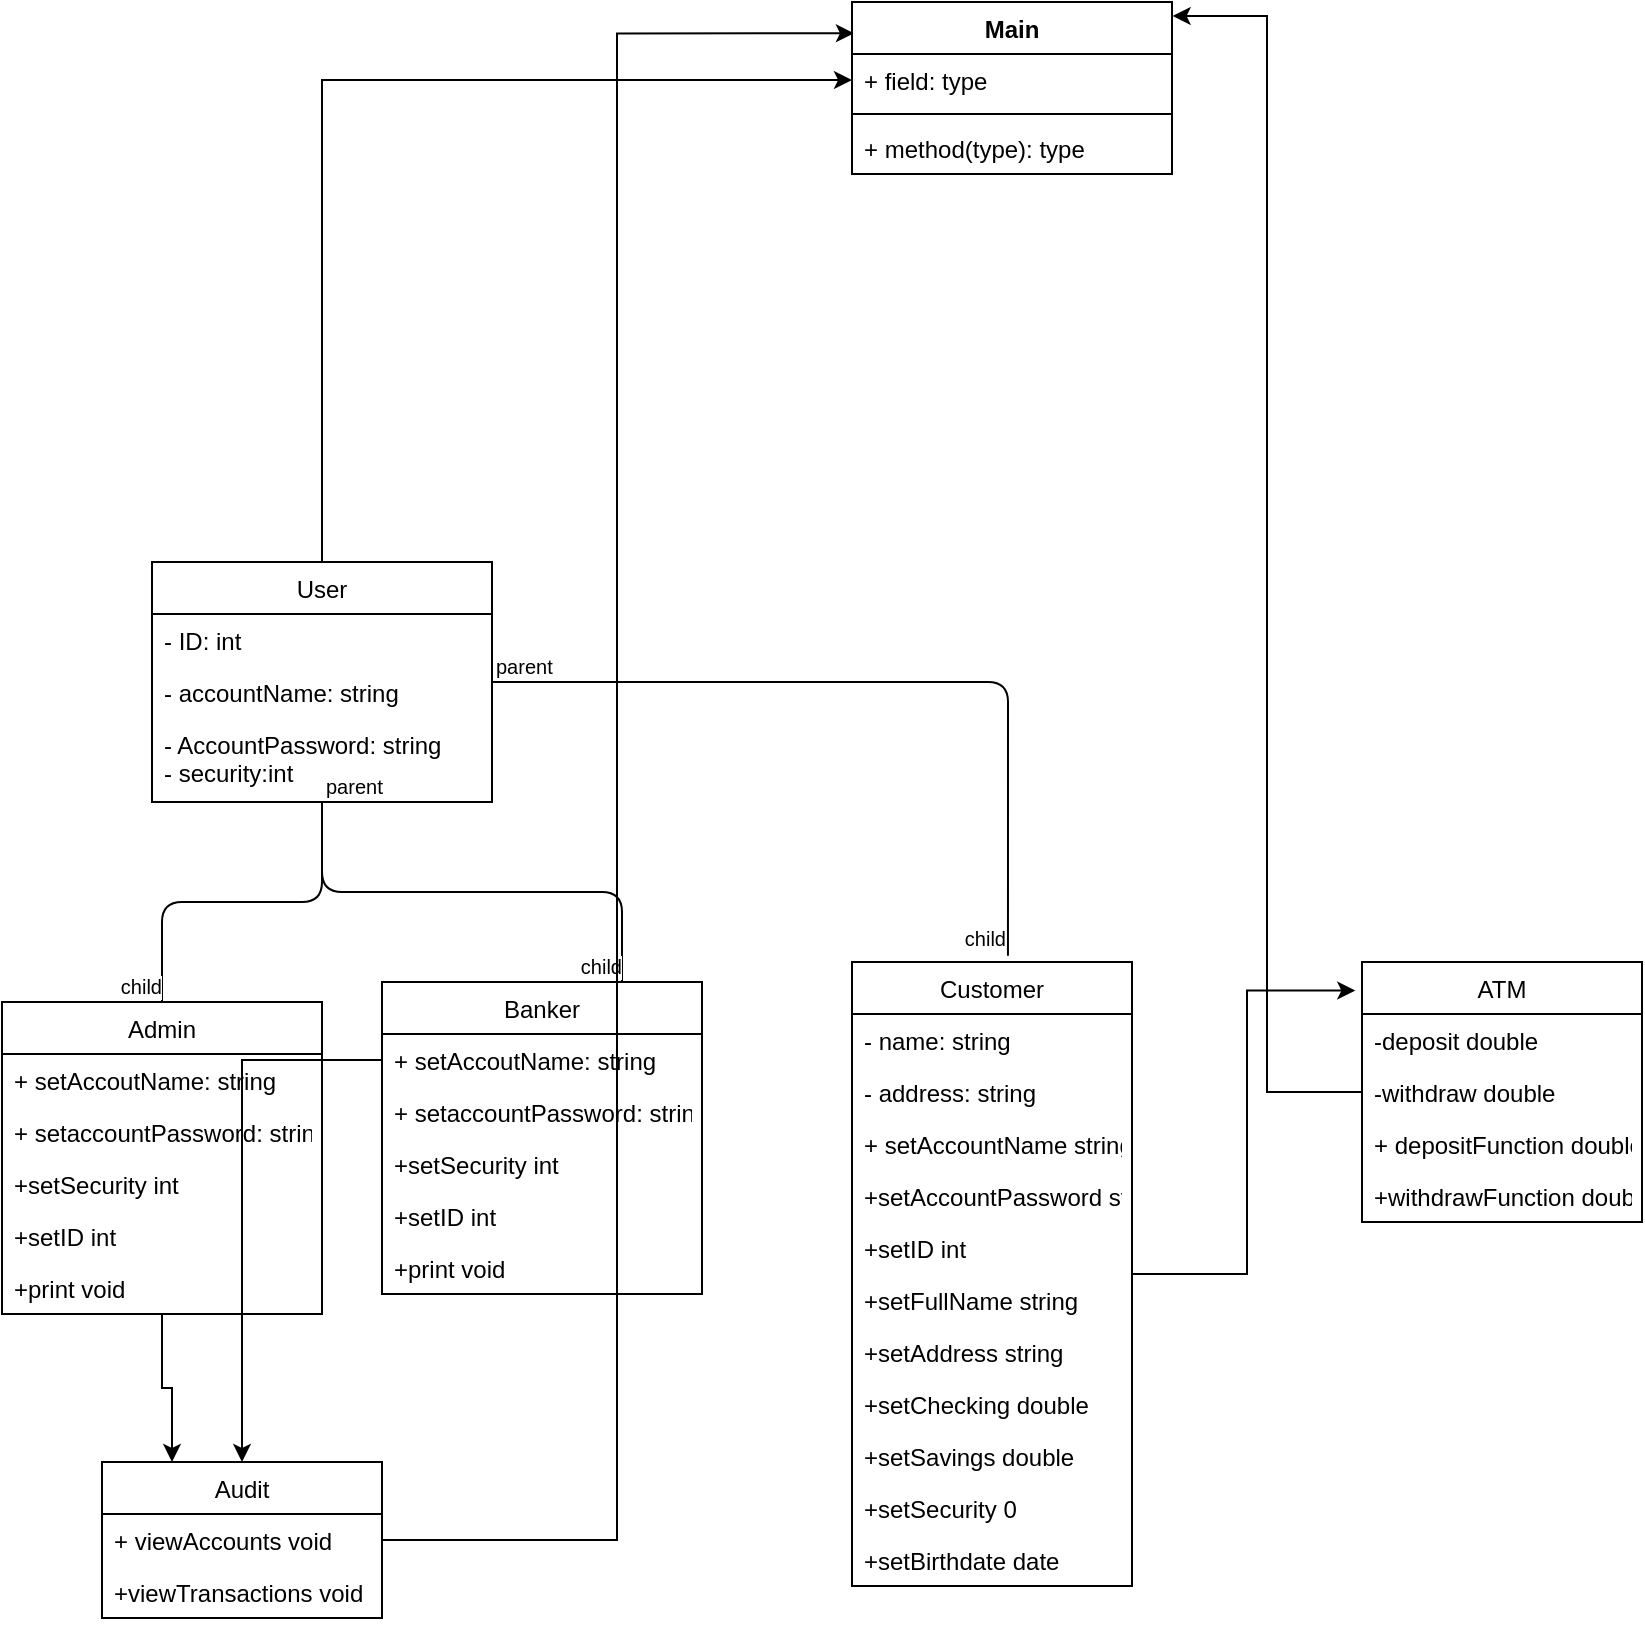 <mxfile version="12.2.6" type="device" pages="1"><diagram id="ZLskeNJTBaYvywP2oTPO" name="Page-1"><mxGraphModel dx="2048" dy="1092" grid="1" gridSize="10" guides="1" tooltips="1" connect="1" arrows="1" fold="1" page="1" pageScale="1" pageWidth="850" pageHeight="1100" math="0" shadow="0"><root><mxCell id="0"/><mxCell id="1" parent="0"/><mxCell id="kM5YyQUBBwxR2_w2uQXx-39" style="edgeStyle=orthogonalEdgeStyle;rounded=0;orthogonalLoop=1;jettySize=auto;html=1;entryX=0;entryY=0.5;entryDx=0;entryDy=0;" edge="1" parent="1" source="-l8HlpjVzXJ_a5rH8V-C-1" target="kM5YyQUBBwxR2_w2uQXx-36"><mxGeometry relative="1" as="geometry"/></mxCell><mxCell id="-l8HlpjVzXJ_a5rH8V-C-1" value="User" style="swimlane;fontStyle=0;childLayout=stackLayout;horizontal=1;startSize=26;fillColor=none;horizontalStack=0;resizeParent=1;resizeParentMax=0;resizeLast=0;collapsible=1;marginBottom=0;" parent="1" vertex="1"><mxGeometry x="75" y="470" width="170" height="120" as="geometry"><mxRectangle x="124" y="80" width="60" height="26" as="alternateBounds"/></mxGeometry></mxCell><mxCell id="-l8HlpjVzXJ_a5rH8V-C-2" value="- ID: int" style="text;strokeColor=none;fillColor=none;align=left;verticalAlign=top;spacingLeft=4;spacingRight=4;overflow=hidden;rotatable=0;points=[[0,0.5],[1,0.5]];portConstraint=eastwest;" parent="-l8HlpjVzXJ_a5rH8V-C-1" vertex="1"><mxGeometry y="26" width="170" height="26" as="geometry"/></mxCell><mxCell id="-l8HlpjVzXJ_a5rH8V-C-3" value="- accountName: string" style="text;strokeColor=none;fillColor=none;align=left;verticalAlign=top;spacingLeft=4;spacingRight=4;overflow=hidden;rotatable=0;points=[[0,0.5],[1,0.5]];portConstraint=eastwest;" parent="-l8HlpjVzXJ_a5rH8V-C-1" vertex="1"><mxGeometry y="52" width="170" height="26" as="geometry"/></mxCell><mxCell id="-l8HlpjVzXJ_a5rH8V-C-4" value="- AccountPassword: string&#10;- security:int" style="text;strokeColor=none;fillColor=none;align=left;verticalAlign=top;spacingLeft=4;spacingRight=4;overflow=hidden;rotatable=0;points=[[0,0.5],[1,0.5]];portConstraint=eastwest;" parent="-l8HlpjVzXJ_a5rH8V-C-1" vertex="1"><mxGeometry y="78" width="170" height="42" as="geometry"/></mxCell><mxCell id="kM5YyQUBBwxR2_w2uQXx-31" style="edgeStyle=orthogonalEdgeStyle;rounded=0;orthogonalLoop=1;jettySize=auto;html=1;entryX=0.25;entryY=0;entryDx=0;entryDy=0;" edge="1" parent="1" source="-l8HlpjVzXJ_a5rH8V-C-5" target="kM5YyQUBBwxR2_w2uQXx-26"><mxGeometry relative="1" as="geometry"/></mxCell><mxCell id="-l8HlpjVzXJ_a5rH8V-C-5" value="Admin" style="swimlane;fontStyle=0;childLayout=stackLayout;horizontal=1;startSize=26;fillColor=none;horizontalStack=0;resizeParent=1;resizeParentMax=0;resizeLast=0;collapsible=1;marginBottom=0;" parent="1" vertex="1"><mxGeometry y="690" width="160" height="156" as="geometry"><mxRectangle x="20" y="170" width="70" height="26" as="alternateBounds"/></mxGeometry></mxCell><mxCell id="-l8HlpjVzXJ_a5rH8V-C-6" value="+ setAccoutName: string" style="text;strokeColor=none;fillColor=none;align=left;verticalAlign=top;spacingLeft=4;spacingRight=4;overflow=hidden;rotatable=0;points=[[0,0.5],[1,0.5]];portConstraint=eastwest;" parent="-l8HlpjVzXJ_a5rH8V-C-5" vertex="1"><mxGeometry y="26" width="160" height="26" as="geometry"/></mxCell><mxCell id="-l8HlpjVzXJ_a5rH8V-C-7" value="+ setaccountPassword: string" style="text;strokeColor=none;fillColor=none;align=left;verticalAlign=top;spacingLeft=4;spacingRight=4;overflow=hidden;rotatable=0;points=[[0,0.5],[1,0.5]];portConstraint=eastwest;" parent="-l8HlpjVzXJ_a5rH8V-C-5" vertex="1"><mxGeometry y="52" width="160" height="26" as="geometry"/></mxCell><mxCell id="-l8HlpjVzXJ_a5rH8V-C-8" value="+setSecurity int" style="text;strokeColor=none;fillColor=none;align=left;verticalAlign=top;spacingLeft=4;spacingRight=4;overflow=hidden;rotatable=0;points=[[0,0.5],[1,0.5]];portConstraint=eastwest;" parent="-l8HlpjVzXJ_a5rH8V-C-5" vertex="1"><mxGeometry y="78" width="160" height="26" as="geometry"/></mxCell><mxCell id="kM5YyQUBBwxR2_w2uQXx-1" value="+setID int" style="text;strokeColor=none;fillColor=none;align=left;verticalAlign=top;spacingLeft=4;spacingRight=4;overflow=hidden;rotatable=0;points=[[0,0.5],[1,0.5]];portConstraint=eastwest;" vertex="1" parent="-l8HlpjVzXJ_a5rH8V-C-5"><mxGeometry y="104" width="160" height="26" as="geometry"/></mxCell><mxCell id="kM5YyQUBBwxR2_w2uQXx-5" value="+print void" style="text;strokeColor=none;fillColor=none;align=left;verticalAlign=top;spacingLeft=4;spacingRight=4;overflow=hidden;rotatable=0;points=[[0,0.5],[1,0.5]];portConstraint=eastwest;" vertex="1" parent="-l8HlpjVzXJ_a5rH8V-C-5"><mxGeometry y="130" width="160" height="26" as="geometry"/></mxCell><mxCell id="kM5YyQUBBwxR2_w2uQXx-34" style="edgeStyle=orthogonalEdgeStyle;rounded=0;orthogonalLoop=1;jettySize=auto;html=1;entryX=-0.024;entryY=0.11;entryDx=0;entryDy=0;entryPerimeter=0;" edge="1" parent="1" source="-l8HlpjVzXJ_a5rH8V-C-13" target="kM5YyQUBBwxR2_w2uQXx-20"><mxGeometry relative="1" as="geometry"/></mxCell><mxCell id="-l8HlpjVzXJ_a5rH8V-C-13" value="Customer" style="swimlane;fontStyle=0;childLayout=stackLayout;horizontal=1;startSize=26;fillColor=none;horizontalStack=0;resizeParent=1;resizeParentMax=0;resizeLast=0;collapsible=1;marginBottom=0;" parent="1" vertex="1"><mxGeometry x="425" y="670" width="140" height="312" as="geometry"><mxRectangle x="380" y="170" width="80" height="26" as="alternateBounds"/></mxGeometry></mxCell><mxCell id="-l8HlpjVzXJ_a5rH8V-C-14" value="- name: string" style="text;strokeColor=none;fillColor=none;align=left;verticalAlign=top;spacingLeft=4;spacingRight=4;overflow=hidden;rotatable=0;points=[[0,0.5],[1,0.5]];portConstraint=eastwest;" parent="-l8HlpjVzXJ_a5rH8V-C-13" vertex="1"><mxGeometry y="26" width="140" height="26" as="geometry"/></mxCell><mxCell id="-l8HlpjVzXJ_a5rH8V-C-15" value="- address: string" style="text;strokeColor=none;fillColor=none;align=left;verticalAlign=top;spacingLeft=4;spacingRight=4;overflow=hidden;rotatable=0;points=[[0,0.5],[1,0.5]];portConstraint=eastwest;" parent="-l8HlpjVzXJ_a5rH8V-C-13" vertex="1"><mxGeometry y="52" width="140" height="26" as="geometry"/></mxCell><mxCell id="-l8HlpjVzXJ_a5rH8V-C-16" value="+ setAccountName string" style="text;strokeColor=none;fillColor=none;align=left;verticalAlign=top;spacingLeft=4;spacingRight=4;overflow=hidden;rotatable=0;points=[[0,0.5],[1,0.5]];portConstraint=eastwest;" parent="-l8HlpjVzXJ_a5rH8V-C-13" vertex="1"><mxGeometry y="78" width="140" height="26" as="geometry"/></mxCell><mxCell id="kM5YyQUBBwxR2_w2uQXx-12" value="+setAccountPassword string" style="text;strokeColor=none;fillColor=none;align=left;verticalAlign=top;spacingLeft=4;spacingRight=4;overflow=hidden;rotatable=0;points=[[0,0.5],[1,0.5]];portConstraint=eastwest;" vertex="1" parent="-l8HlpjVzXJ_a5rH8V-C-13"><mxGeometry y="104" width="140" height="26" as="geometry"/></mxCell><mxCell id="kM5YyQUBBwxR2_w2uQXx-13" value="+setID int" style="text;strokeColor=none;fillColor=none;align=left;verticalAlign=top;spacingLeft=4;spacingRight=4;overflow=hidden;rotatable=0;points=[[0,0.5],[1,0.5]];portConstraint=eastwest;" vertex="1" parent="-l8HlpjVzXJ_a5rH8V-C-13"><mxGeometry y="130" width="140" height="26" as="geometry"/></mxCell><mxCell id="kM5YyQUBBwxR2_w2uQXx-14" value="+setFullName string" style="text;strokeColor=none;fillColor=none;align=left;verticalAlign=top;spacingLeft=4;spacingRight=4;overflow=hidden;rotatable=0;points=[[0,0.5],[1,0.5]];portConstraint=eastwest;" vertex="1" parent="-l8HlpjVzXJ_a5rH8V-C-13"><mxGeometry y="156" width="140" height="26" as="geometry"/></mxCell><mxCell id="kM5YyQUBBwxR2_w2uQXx-15" value="+setAddress string" style="text;strokeColor=none;fillColor=none;align=left;verticalAlign=top;spacingLeft=4;spacingRight=4;overflow=hidden;rotatable=0;points=[[0,0.5],[1,0.5]];portConstraint=eastwest;" vertex="1" parent="-l8HlpjVzXJ_a5rH8V-C-13"><mxGeometry y="182" width="140" height="26" as="geometry"/></mxCell><mxCell id="kM5YyQUBBwxR2_w2uQXx-16" value="+setChecking double" style="text;strokeColor=none;fillColor=none;align=left;verticalAlign=top;spacingLeft=4;spacingRight=4;overflow=hidden;rotatable=0;points=[[0,0.5],[1,0.5]];portConstraint=eastwest;" vertex="1" parent="-l8HlpjVzXJ_a5rH8V-C-13"><mxGeometry y="208" width="140" height="26" as="geometry"/></mxCell><mxCell id="kM5YyQUBBwxR2_w2uQXx-17" value="+setSavings double" style="text;strokeColor=none;fillColor=none;align=left;verticalAlign=top;spacingLeft=4;spacingRight=4;overflow=hidden;rotatable=0;points=[[0,0.5],[1,0.5]];portConstraint=eastwest;" vertex="1" parent="-l8HlpjVzXJ_a5rH8V-C-13"><mxGeometry y="234" width="140" height="26" as="geometry"/></mxCell><mxCell id="kM5YyQUBBwxR2_w2uQXx-18" value="+setSecurity 0" style="text;strokeColor=none;fillColor=none;align=left;verticalAlign=top;spacingLeft=4;spacingRight=4;overflow=hidden;rotatable=0;points=[[0,0.5],[1,0.5]];portConstraint=eastwest;" vertex="1" parent="-l8HlpjVzXJ_a5rH8V-C-13"><mxGeometry y="260" width="140" height="26" as="geometry"/></mxCell><mxCell id="kM5YyQUBBwxR2_w2uQXx-19" value="+setBirthdate date" style="text;strokeColor=none;fillColor=none;align=left;verticalAlign=top;spacingLeft=4;spacingRight=4;overflow=hidden;rotatable=0;points=[[0,0.5],[1,0.5]];portConstraint=eastwest;" vertex="1" parent="-l8HlpjVzXJ_a5rH8V-C-13"><mxGeometry y="286" width="140" height="26" as="geometry"/></mxCell><mxCell id="-l8HlpjVzXJ_a5rH8V-C-19" value="" style="endArrow=none;html=1;edgeStyle=orthogonalEdgeStyle;entryX=0.75;entryY=0;entryDx=0;entryDy=0;" parent="1" source="-l8HlpjVzXJ_a5rH8V-C-1" target="kM5YyQUBBwxR2_w2uQXx-6" edge="1"><mxGeometry relative="1" as="geometry"><mxPoint x="370" y="260" as="sourcePoint"/><mxPoint x="420" y="404" as="targetPoint"/></mxGeometry></mxCell><mxCell id="-l8HlpjVzXJ_a5rH8V-C-20" value="parent" style="resizable=0;html=1;align=left;verticalAlign=bottom;labelBackgroundColor=#ffffff;fontSize=10;" parent="-l8HlpjVzXJ_a5rH8V-C-19" connectable="0" vertex="1"><mxGeometry x="-1" relative="1" as="geometry"/></mxCell><mxCell id="-l8HlpjVzXJ_a5rH8V-C-21" value="child" style="resizable=0;html=1;align=right;verticalAlign=bottom;labelBackgroundColor=#ffffff;fontSize=10;" parent="-l8HlpjVzXJ_a5rH8V-C-19" connectable="0" vertex="1"><mxGeometry x="1" relative="1" as="geometry"/></mxCell><mxCell id="-l8HlpjVzXJ_a5rH8V-C-23" value="" style="endArrow=none;html=1;edgeStyle=orthogonalEdgeStyle;" parent="1" source="-l8HlpjVzXJ_a5rH8V-C-1" target="-l8HlpjVzXJ_a5rH8V-C-5" edge="1"><mxGeometry relative="1" as="geometry"><mxPoint x="70" y="540" as="sourcePoint"/><mxPoint x="230" y="540" as="targetPoint"/></mxGeometry></mxCell><mxCell id="-l8HlpjVzXJ_a5rH8V-C-24" value="parent" style="resizable=0;html=1;align=left;verticalAlign=bottom;labelBackgroundColor=#ffffff;fontSize=10;" parent="-l8HlpjVzXJ_a5rH8V-C-23" connectable="0" vertex="1"><mxGeometry x="-1" relative="1" as="geometry"/></mxCell><mxCell id="-l8HlpjVzXJ_a5rH8V-C-25" value="child" style="resizable=0;html=1;align=right;verticalAlign=bottom;labelBackgroundColor=#ffffff;fontSize=10;" parent="-l8HlpjVzXJ_a5rH8V-C-23" connectable="0" vertex="1"><mxGeometry x="1" relative="1" as="geometry"/></mxCell><mxCell id="-l8HlpjVzXJ_a5rH8V-C-26" value="" style="endArrow=none;html=1;edgeStyle=orthogonalEdgeStyle;entryX=0.557;entryY=-0.01;entryDx=0;entryDy=0;entryPerimeter=0;" parent="1" source="-l8HlpjVzXJ_a5rH8V-C-1" target="-l8HlpjVzXJ_a5rH8V-C-13" edge="1"><mxGeometry relative="1" as="geometry"><mxPoint x="580" y="290" as="sourcePoint"/><mxPoint x="740" y="290" as="targetPoint"/></mxGeometry></mxCell><mxCell id="-l8HlpjVzXJ_a5rH8V-C-27" value="parent" style="resizable=0;html=1;align=left;verticalAlign=bottom;labelBackgroundColor=#ffffff;fontSize=10;" parent="-l8HlpjVzXJ_a5rH8V-C-26" connectable="0" vertex="1"><mxGeometry x="-1" relative="1" as="geometry"/></mxCell><mxCell id="-l8HlpjVzXJ_a5rH8V-C-28" value="child" style="resizable=0;html=1;align=right;verticalAlign=bottom;labelBackgroundColor=#ffffff;fontSize=10;" parent="-l8HlpjVzXJ_a5rH8V-C-26" connectable="0" vertex="1"><mxGeometry x="1" relative="1" as="geometry"/></mxCell><mxCell id="kM5YyQUBBwxR2_w2uQXx-6" value="Banker" style="swimlane;fontStyle=0;childLayout=stackLayout;horizontal=1;startSize=26;fillColor=none;horizontalStack=0;resizeParent=1;resizeParentMax=0;resizeLast=0;collapsible=1;marginBottom=0;" vertex="1" parent="1"><mxGeometry x="190" y="680" width="160" height="156" as="geometry"><mxRectangle x="220" y="170" width="70" height="26" as="alternateBounds"/></mxGeometry></mxCell><mxCell id="kM5YyQUBBwxR2_w2uQXx-7" value="+ setAccoutName: string" style="text;strokeColor=none;fillColor=none;align=left;verticalAlign=top;spacingLeft=4;spacingRight=4;overflow=hidden;rotatable=0;points=[[0,0.5],[1,0.5]];portConstraint=eastwest;" vertex="1" parent="kM5YyQUBBwxR2_w2uQXx-6"><mxGeometry y="26" width="160" height="26" as="geometry"/></mxCell><mxCell id="kM5YyQUBBwxR2_w2uQXx-8" value="+ setaccountPassword: string" style="text;strokeColor=none;fillColor=none;align=left;verticalAlign=top;spacingLeft=4;spacingRight=4;overflow=hidden;rotatable=0;points=[[0,0.5],[1,0.5]];portConstraint=eastwest;" vertex="1" parent="kM5YyQUBBwxR2_w2uQXx-6"><mxGeometry y="52" width="160" height="26" as="geometry"/></mxCell><mxCell id="kM5YyQUBBwxR2_w2uQXx-9" value="+setSecurity int" style="text;strokeColor=none;fillColor=none;align=left;verticalAlign=top;spacingLeft=4;spacingRight=4;overflow=hidden;rotatable=0;points=[[0,0.5],[1,0.5]];portConstraint=eastwest;" vertex="1" parent="kM5YyQUBBwxR2_w2uQXx-6"><mxGeometry y="78" width="160" height="26" as="geometry"/></mxCell><mxCell id="kM5YyQUBBwxR2_w2uQXx-10" value="+setID int" style="text;strokeColor=none;fillColor=none;align=left;verticalAlign=top;spacingLeft=4;spacingRight=4;overflow=hidden;rotatable=0;points=[[0,0.5],[1,0.5]];portConstraint=eastwest;" vertex="1" parent="kM5YyQUBBwxR2_w2uQXx-6"><mxGeometry y="104" width="160" height="26" as="geometry"/></mxCell><mxCell id="kM5YyQUBBwxR2_w2uQXx-11" value="+print void" style="text;strokeColor=none;fillColor=none;align=left;verticalAlign=top;spacingLeft=4;spacingRight=4;overflow=hidden;rotatable=0;points=[[0,0.5],[1,0.5]];portConstraint=eastwest;" vertex="1" parent="kM5YyQUBBwxR2_w2uQXx-6"><mxGeometry y="130" width="160" height="26" as="geometry"/></mxCell><mxCell id="kM5YyQUBBwxR2_w2uQXx-40" style="edgeStyle=orthogonalEdgeStyle;rounded=0;orthogonalLoop=1;jettySize=auto;html=1;entryX=1.002;entryY=0.081;entryDx=0;entryDy=0;entryPerimeter=0;" edge="1" parent="1" source="kM5YyQUBBwxR2_w2uQXx-20" target="kM5YyQUBBwxR2_w2uQXx-35"><mxGeometry relative="1" as="geometry"/></mxCell><mxCell id="kM5YyQUBBwxR2_w2uQXx-20" value="ATM" style="swimlane;fontStyle=0;childLayout=stackLayout;horizontal=1;startSize=26;fillColor=none;horizontalStack=0;resizeParent=1;resizeParentMax=0;resizeLast=0;collapsible=1;marginBottom=0;" vertex="1" parent="1"><mxGeometry x="680" y="670" width="140" height="130" as="geometry"/></mxCell><mxCell id="kM5YyQUBBwxR2_w2uQXx-21" value="-deposit double" style="text;strokeColor=none;fillColor=none;align=left;verticalAlign=top;spacingLeft=4;spacingRight=4;overflow=hidden;rotatable=0;points=[[0,0.5],[1,0.5]];portConstraint=eastwest;" vertex="1" parent="kM5YyQUBBwxR2_w2uQXx-20"><mxGeometry y="26" width="140" height="26" as="geometry"/></mxCell><mxCell id="kM5YyQUBBwxR2_w2uQXx-22" value="-withdraw double" style="text;strokeColor=none;fillColor=none;align=left;verticalAlign=top;spacingLeft=4;spacingRight=4;overflow=hidden;rotatable=0;points=[[0,0.5],[1,0.5]];portConstraint=eastwest;" vertex="1" parent="kM5YyQUBBwxR2_w2uQXx-20"><mxGeometry y="52" width="140" height="26" as="geometry"/></mxCell><mxCell id="kM5YyQUBBwxR2_w2uQXx-23" value="+ depositFunction double" style="text;strokeColor=none;fillColor=none;align=left;verticalAlign=top;spacingLeft=4;spacingRight=4;overflow=hidden;rotatable=0;points=[[0,0.5],[1,0.5]];portConstraint=eastwest;" vertex="1" parent="kM5YyQUBBwxR2_w2uQXx-20"><mxGeometry y="78" width="140" height="26" as="geometry"/></mxCell><mxCell id="kM5YyQUBBwxR2_w2uQXx-24" value="+withdrawFunction double" style="text;strokeColor=none;fillColor=none;align=left;verticalAlign=top;spacingLeft=4;spacingRight=4;overflow=hidden;rotatable=0;points=[[0,0.5],[1,0.5]];portConstraint=eastwest;" vertex="1" parent="kM5YyQUBBwxR2_w2uQXx-20"><mxGeometry y="104" width="140" height="26" as="geometry"/></mxCell><mxCell id="kM5YyQUBBwxR2_w2uQXx-41" style="edgeStyle=orthogonalEdgeStyle;rounded=0;orthogonalLoop=1;jettySize=auto;html=1;entryX=0.006;entryY=0.182;entryDx=0;entryDy=0;entryPerimeter=0;" edge="1" parent="1" source="kM5YyQUBBwxR2_w2uQXx-26" target="kM5YyQUBBwxR2_w2uQXx-35"><mxGeometry relative="1" as="geometry"/></mxCell><mxCell id="kM5YyQUBBwxR2_w2uQXx-26" value="Audit" style="swimlane;fontStyle=0;childLayout=stackLayout;horizontal=1;startSize=26;fillColor=none;horizontalStack=0;resizeParent=1;resizeParentMax=0;resizeLast=0;collapsible=1;marginBottom=0;" vertex="1" parent="1"><mxGeometry x="50" y="920" width="140" height="78" as="geometry"/></mxCell><mxCell id="kM5YyQUBBwxR2_w2uQXx-27" value="+ viewAccounts void" style="text;strokeColor=none;fillColor=none;align=left;verticalAlign=top;spacingLeft=4;spacingRight=4;overflow=hidden;rotatable=0;points=[[0,0.5],[1,0.5]];portConstraint=eastwest;" vertex="1" parent="kM5YyQUBBwxR2_w2uQXx-26"><mxGeometry y="26" width="140" height="26" as="geometry"/></mxCell><mxCell id="kM5YyQUBBwxR2_w2uQXx-28" value="+viewTransactions void" style="text;strokeColor=none;fillColor=none;align=left;verticalAlign=top;spacingLeft=4;spacingRight=4;overflow=hidden;rotatable=0;points=[[0,0.5],[1,0.5]];portConstraint=eastwest;" vertex="1" parent="kM5YyQUBBwxR2_w2uQXx-26"><mxGeometry y="52" width="140" height="26" as="geometry"/></mxCell><mxCell id="kM5YyQUBBwxR2_w2uQXx-33" style="edgeStyle=orthogonalEdgeStyle;rounded=0;orthogonalLoop=1;jettySize=auto;html=1;" edge="1" parent="1" source="kM5YyQUBBwxR2_w2uQXx-7" target="kM5YyQUBBwxR2_w2uQXx-26"><mxGeometry relative="1" as="geometry"/></mxCell><mxCell id="kM5YyQUBBwxR2_w2uQXx-35" value="Main" style="swimlane;fontStyle=1;align=center;verticalAlign=top;childLayout=stackLayout;horizontal=1;startSize=26;horizontalStack=0;resizeParent=1;resizeParentMax=0;resizeLast=0;collapsible=1;marginBottom=0;" vertex="1" parent="1"><mxGeometry x="425" y="190" width="160" height="86" as="geometry"/></mxCell><mxCell id="kM5YyQUBBwxR2_w2uQXx-36" value="+ field: type" style="text;strokeColor=none;fillColor=none;align=left;verticalAlign=top;spacingLeft=4;spacingRight=4;overflow=hidden;rotatable=0;points=[[0,0.5],[1,0.5]];portConstraint=eastwest;" vertex="1" parent="kM5YyQUBBwxR2_w2uQXx-35"><mxGeometry y="26" width="160" height="26" as="geometry"/></mxCell><mxCell id="kM5YyQUBBwxR2_w2uQXx-37" value="" style="line;strokeWidth=1;fillColor=none;align=left;verticalAlign=middle;spacingTop=-1;spacingLeft=3;spacingRight=3;rotatable=0;labelPosition=right;points=[];portConstraint=eastwest;" vertex="1" parent="kM5YyQUBBwxR2_w2uQXx-35"><mxGeometry y="52" width="160" height="8" as="geometry"/></mxCell><mxCell id="kM5YyQUBBwxR2_w2uQXx-38" value="+ method(type): type" style="text;strokeColor=none;fillColor=none;align=left;verticalAlign=top;spacingLeft=4;spacingRight=4;overflow=hidden;rotatable=0;points=[[0,0.5],[1,0.5]];portConstraint=eastwest;" vertex="1" parent="kM5YyQUBBwxR2_w2uQXx-35"><mxGeometry y="60" width="160" height="26" as="geometry"/></mxCell></root></mxGraphModel></diagram></mxfile>